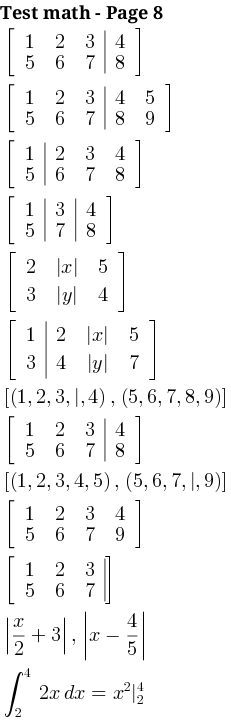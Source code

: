 {
  "sha1": "oeryotz1d8a67mnx33xfaicixwj3frx",
  "insertion": {
    "when": "2024-06-20T20:29:41.059Z",
    "url": "https://github.com/plantuml/plantuml/pull/1767",
    "user": "The-Lum"
  }
}
@startcreole math-Page-8
= Test math - Page 8
<math>[(1,2,3,|,4),(5,6,7, |,8)]</math>
<math>[(1,2,3, | ,4,5),(5,6,7, | ,8,9)]</math>
<math>[(1,|,2,3,4),(5,|,6,7,8)]</math>
<math>[(1,|,3,|,4),(5,|,7,|,8)]</math>
<math>[(2,|x|,5),(3,|y|,4)]</math>
<math>[(1,|,2,|x|,5),(3,|,4,|y|,7)]</math>
<math>[(1,2,3,|,4),(5,6,7,8,9)]</math>
<math>[(1,2,3,|,4),(5,6,7,8)]</math>
<math>[(1,2,3,4,5),(5,6,7,|,9)]</math>
<math>[(1,2,3,4),(5,6,7,|,9)]</math>
<math>[(1,2,3,|),(5,6,7,|)]</math>
<math>|x/2+3|,|x-4/5|</math>
<math>int_2^4 2x dx = x^2|_2^4</math>
@endcreole
